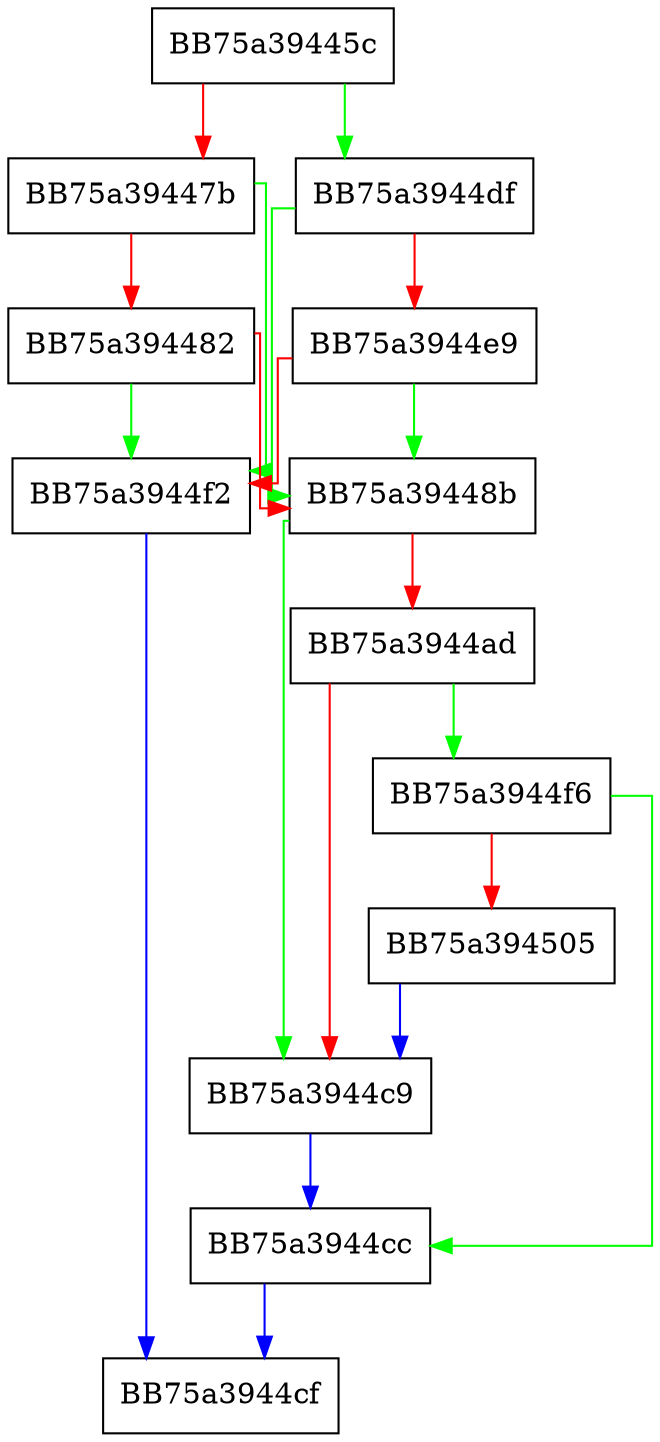 digraph mmap_is_dirty_page {
  node [shape="box"];
  graph [splines=ortho];
  BB75a39445c -> BB75a3944df [color="green"];
  BB75a39445c -> BB75a39447b [color="red"];
  BB75a39447b -> BB75a3944f2 [color="green"];
  BB75a39447b -> BB75a394482 [color="red"];
  BB75a394482 -> BB75a3944f2 [color="green"];
  BB75a394482 -> BB75a39448b [color="red"];
  BB75a39448b -> BB75a3944c9 [color="green"];
  BB75a39448b -> BB75a3944ad [color="red"];
  BB75a3944ad -> BB75a3944f6 [color="green"];
  BB75a3944ad -> BB75a3944c9 [color="red"];
  BB75a3944c9 -> BB75a3944cc [color="blue"];
  BB75a3944cc -> BB75a3944cf [color="blue"];
  BB75a3944df -> BB75a39448b [color="green"];
  BB75a3944df -> BB75a3944e9 [color="red"];
  BB75a3944e9 -> BB75a39448b [color="green"];
  BB75a3944e9 -> BB75a3944f2 [color="red"];
  BB75a3944f2 -> BB75a3944cf [color="blue"];
  BB75a3944f6 -> BB75a3944cc [color="green"];
  BB75a3944f6 -> BB75a394505 [color="red"];
  BB75a394505 -> BB75a3944c9 [color="blue"];
}